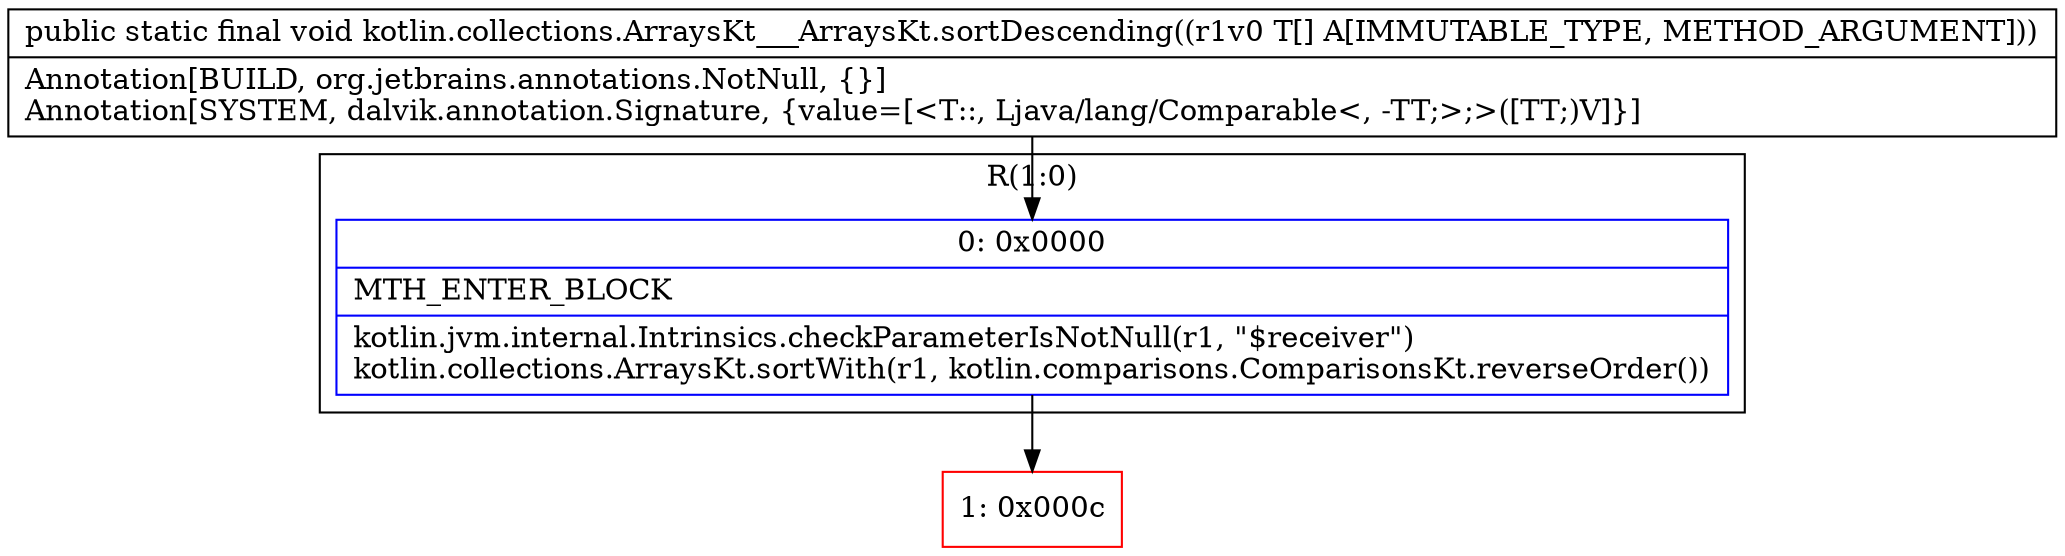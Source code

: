 digraph "CFG forkotlin.collections.ArraysKt___ArraysKt.sortDescending([Ljava\/lang\/Comparable;)V" {
subgraph cluster_Region_692685031 {
label = "R(1:0)";
node [shape=record,color=blue];
Node_0 [shape=record,label="{0\:\ 0x0000|MTH_ENTER_BLOCK\l|kotlin.jvm.internal.Intrinsics.checkParameterIsNotNull(r1, \"$receiver\")\lkotlin.collections.ArraysKt.sortWith(r1, kotlin.comparisons.ComparisonsKt.reverseOrder())\l}"];
}
Node_1 [shape=record,color=red,label="{1\:\ 0x000c}"];
MethodNode[shape=record,label="{public static final void kotlin.collections.ArraysKt___ArraysKt.sortDescending((r1v0 T[] A[IMMUTABLE_TYPE, METHOD_ARGUMENT]))  | Annotation[BUILD, org.jetbrains.annotations.NotNull, \{\}]\lAnnotation[SYSTEM, dalvik.annotation.Signature, \{value=[\<T::, Ljava\/lang\/Comparable\<, \-TT;\>;\>([TT;)V]\}]\l}"];
MethodNode -> Node_0;
Node_0 -> Node_1;
}

